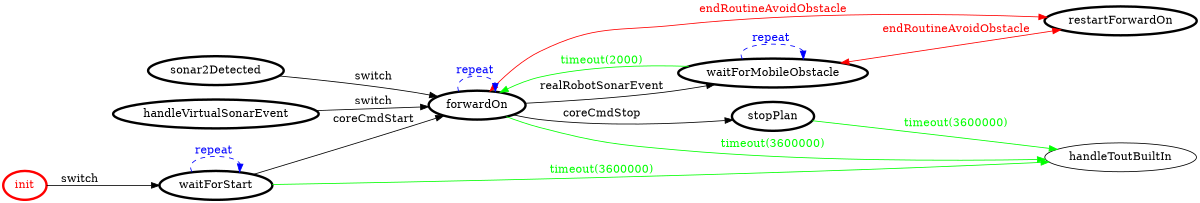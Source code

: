 /*
*
* A GraphViz DOT FSM description 
* Please use a GraphViz visualizer (like http://www.webgraphviz.com)
*  
*/

digraph finite_state_machine {
	rankdir=LR
	size="8,5"
	
	init [ color = red ][ fontcolor = red ][ penwidth = 3 ]
	handleVirtualSonarEvent [ color = black ][ fontcolor = black ][ penwidth = 3 ]
	sonar2Detected [ color = black ][ fontcolor = black ][ penwidth = 3 ]
	restartForwardOn [ color = black ][ fontcolor = black ][ penwidth = 3 ]
	waitForMobileObstacle [ color = black ][ fontcolor = black ][ penwidth = 3 ]
	waitForStart [ color = black ][ fontcolor = black ][ penwidth = 3 ]
	forwardOn [ color = black ][ fontcolor = black ][ penwidth = 3 ]
	stopPlan [ color = black ][ fontcolor = black ][ penwidth = 3 ]
	
	waitForMobileObstacle -> restartForwardOn [ label = "endRoutineAvoidObstacle" ][ color = red ][ fontcolor = red ][ dir = both ]
	sonar2Detected -> forwardOn [ label = "switch" ][ color = black ][ fontcolor = black ]
	waitForStart -> handleToutBuiltIn [ label = "timeout(3600000)" ][ color = green ][ fontcolor = green ]
	handleVirtualSonarEvent -> forwardOn [ label = "switch" ][ color = black ][ fontcolor = black ]
	waitForMobileObstacle -> forwardOn [ label = "timeout(2000)" ][ color = green ][ fontcolor = green ]
	forwardOn -> restartForwardOn [ label = "endRoutineAvoidObstacle" ][ color = red ][ fontcolor = red ][ dir = both ]
	stopPlan -> handleToutBuiltIn [ label = "timeout(3600000)" ][ color = green ][ fontcolor = green ]
	waitForStart -> forwardOn [ label = "coreCmdStart" ][ color = black ][ fontcolor = black ]
	forwardOn -> handleToutBuiltIn [ label = "timeout(3600000)" ][ color = green ][ fontcolor = green ]
	waitForMobileObstacle -> waitForMobileObstacle [ label = "repeat "][ style = dashed ][ color = blue ][ fontcolor = blue ]
	forwardOn -> stopPlan [ label = "coreCmdStop" ][ color = black ][ fontcolor = black ]
	forwardOn -> waitForMobileObstacle [ label = "realRobotSonarEvent" ][ color = black ][ fontcolor = black ]
	waitForStart -> waitForStart [ label = "repeat "][ style = dashed ][ color = blue ][ fontcolor = blue ]
	forwardOn -> forwardOn [ label = "repeat "][ style = dashed ][ color = blue ][ fontcolor = blue ]
	init -> waitForStart [ label = "switch" ][ color = black ][ fontcolor = black ]
}
